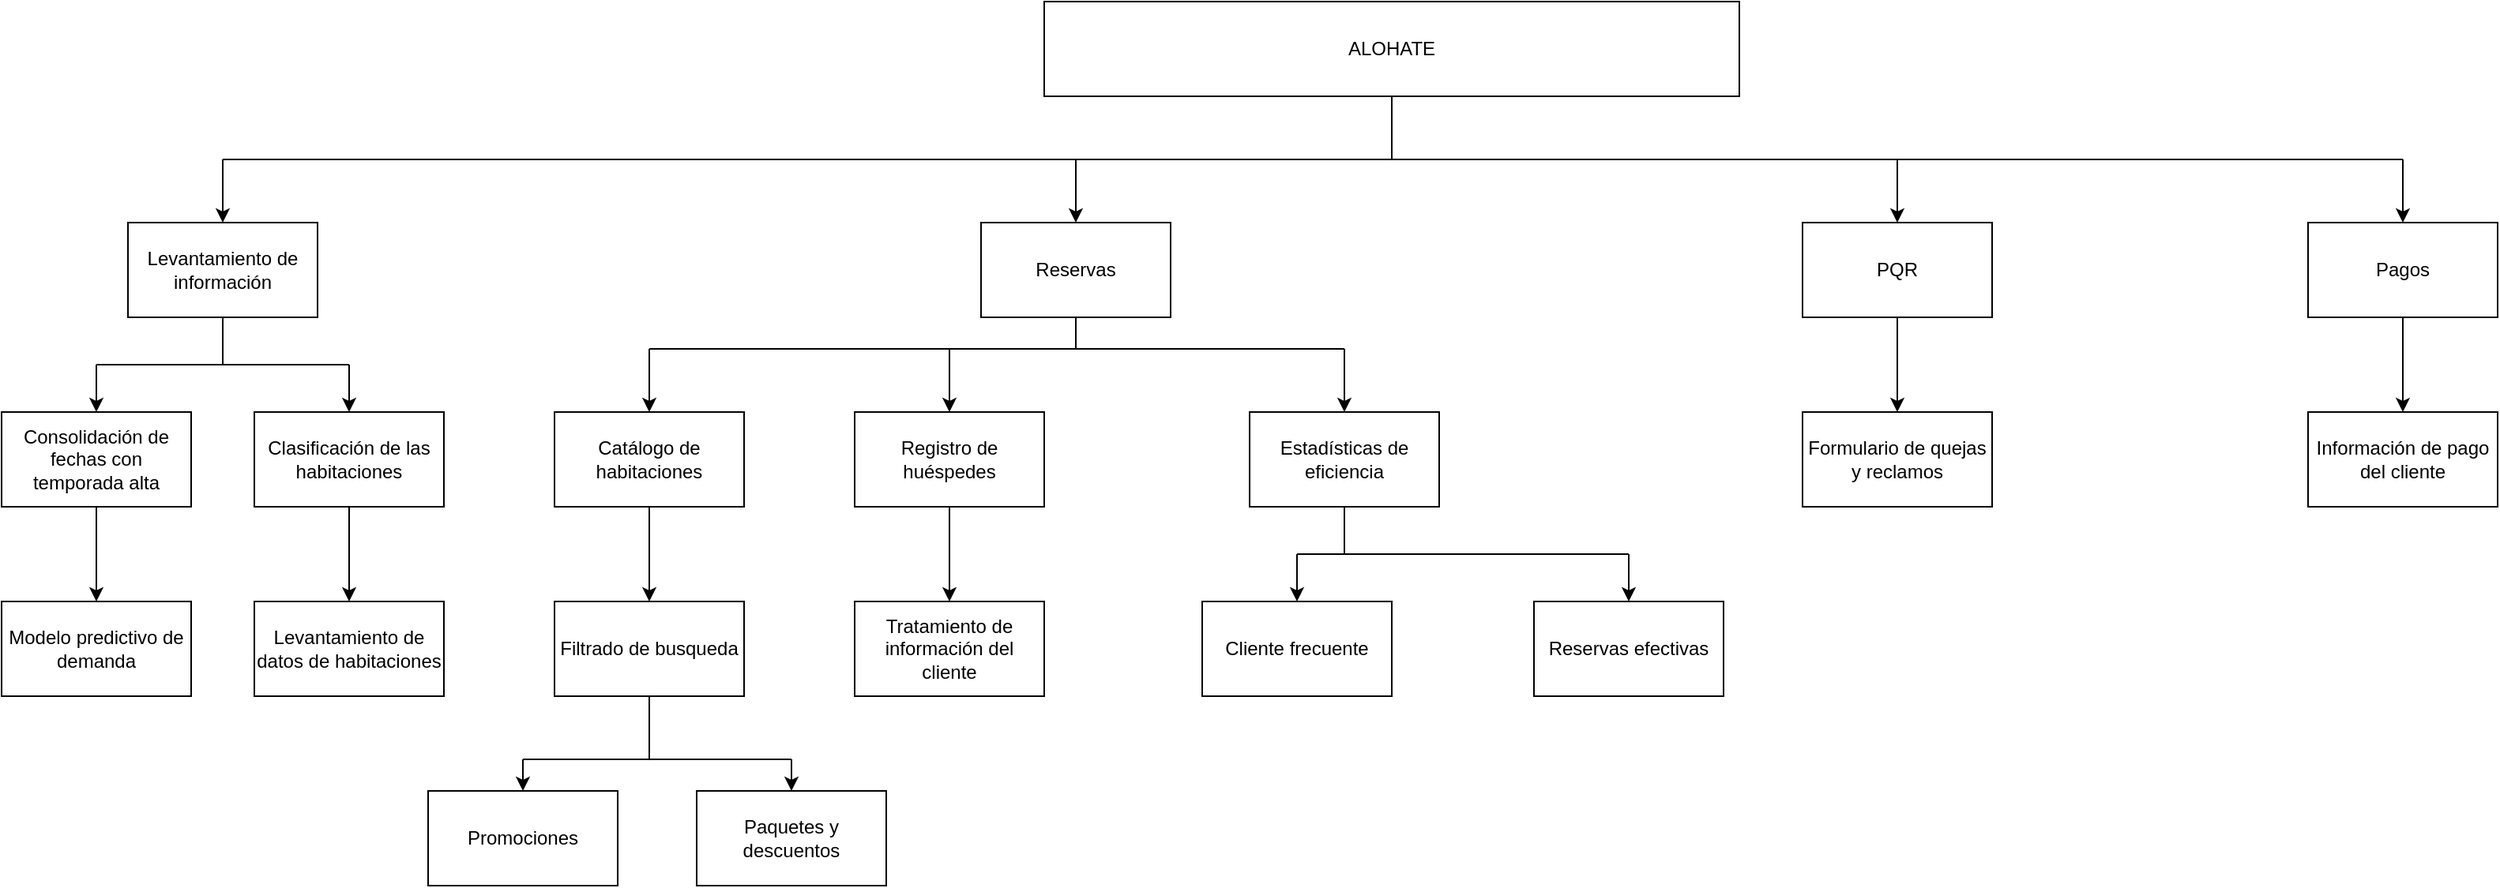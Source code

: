 <mxfile version="13.10.9" type="github">
  <diagram id="g56fb-FH7nUgIwlMhmsH" name="Page-1">
    <mxGraphModel dx="2557" dy="967" grid="1" gridSize="10" guides="1" tooltips="1" connect="1" arrows="1" fold="1" page="1" pageScale="1" pageWidth="827" pageHeight="1169" math="0" shadow="0">
      <root>
        <mxCell id="0" />
        <mxCell id="1" parent="0" />
        <mxCell id="1CutTWI0aoXsxCHtMrRW-9" value="ALOHATE" style="rounded=0;whiteSpace=wrap;html=1;" parent="1" vertex="1">
          <mxGeometry x="200" y="20" width="440" height="60" as="geometry" />
        </mxCell>
        <mxCell id="1CutTWI0aoXsxCHtMrRW-10" value="Levantamiento de información" style="rounded=0;whiteSpace=wrap;html=1;" parent="1" vertex="1">
          <mxGeometry x="-380" y="160" width="120" height="60" as="geometry" />
        </mxCell>
        <mxCell id="1CutTWI0aoXsxCHtMrRW-11" value="Consolidación de fechas con temporada alta" style="rounded=0;whiteSpace=wrap;html=1;" parent="1" vertex="1">
          <mxGeometry x="-460" y="280" width="120" height="60" as="geometry" />
        </mxCell>
        <mxCell id="1CutTWI0aoXsxCHtMrRW-13" value="Reservas" style="rounded=0;whiteSpace=wrap;html=1;" parent="1" vertex="1">
          <mxGeometry x="160" y="160" width="120" height="60" as="geometry" />
        </mxCell>
        <mxCell id="1CutTWI0aoXsxCHtMrRW-15" value="PQR" style="rounded=0;whiteSpace=wrap;html=1;" parent="1" vertex="1">
          <mxGeometry x="680" y="160" width="120" height="60" as="geometry" />
        </mxCell>
        <mxCell id="1CutTWI0aoXsxCHtMrRW-16" value="Pagos" style="rounded=0;whiteSpace=wrap;html=1;" parent="1" vertex="1">
          <mxGeometry x="1000" y="160" width="120" height="60" as="geometry" />
        </mxCell>
        <mxCell id="1CutTWI0aoXsxCHtMrRW-18" value="" style="endArrow=none;html=1;" parent="1" edge="1">
          <mxGeometry width="50" height="50" relative="1" as="geometry">
            <mxPoint x="-320" y="120" as="sourcePoint" />
            <mxPoint x="1060" y="120" as="targetPoint" />
          </mxGeometry>
        </mxCell>
        <mxCell id="1CutTWI0aoXsxCHtMrRW-19" value="" style="endArrow=classic;html=1;" parent="1" target="1CutTWI0aoXsxCHtMrRW-10" edge="1">
          <mxGeometry width="50" height="50" relative="1" as="geometry">
            <mxPoint x="-320" y="120" as="sourcePoint" />
            <mxPoint x="470" y="430" as="targetPoint" />
          </mxGeometry>
        </mxCell>
        <mxCell id="1CutTWI0aoXsxCHtMrRW-21" value="" style="endArrow=classic;html=1;entryX=0.5;entryY=0;entryDx=0;entryDy=0;" parent="1" target="1CutTWI0aoXsxCHtMrRW-13" edge="1">
          <mxGeometry width="50" height="50" relative="1" as="geometry">
            <mxPoint x="220" y="120" as="sourcePoint" />
            <mxPoint x="470" y="430" as="targetPoint" />
          </mxGeometry>
        </mxCell>
        <mxCell id="1CutTWI0aoXsxCHtMrRW-23" value="" style="endArrow=classic;html=1;entryX=0.5;entryY=0;entryDx=0;entryDy=0;" parent="1" target="1CutTWI0aoXsxCHtMrRW-15" edge="1">
          <mxGeometry width="50" height="50" relative="1" as="geometry">
            <mxPoint x="740" y="120" as="sourcePoint" />
            <mxPoint x="470" y="430" as="targetPoint" />
          </mxGeometry>
        </mxCell>
        <mxCell id="1CutTWI0aoXsxCHtMrRW-24" value="" style="endArrow=classic;html=1;entryX=0.5;entryY=0;entryDx=0;entryDy=0;" parent="1" target="1CutTWI0aoXsxCHtMrRW-16" edge="1">
          <mxGeometry width="50" height="50" relative="1" as="geometry">
            <mxPoint x="1060" y="120" as="sourcePoint" />
            <mxPoint x="470" y="430" as="targetPoint" />
          </mxGeometry>
        </mxCell>
        <mxCell id="qyfj6aw1LhSpT_rTpcPs-1" value="" style="endArrow=none;html=1;entryX=0.5;entryY=1;entryDx=0;entryDy=0;" edge="1" parent="1" target="1CutTWI0aoXsxCHtMrRW-9">
          <mxGeometry width="50" height="50" relative="1" as="geometry">
            <mxPoint x="420" y="120" as="sourcePoint" />
            <mxPoint x="460" y="240" as="targetPoint" />
          </mxGeometry>
        </mxCell>
        <mxCell id="qyfj6aw1LhSpT_rTpcPs-5" value="Modelo predictivo de demanda" style="rounded=0;whiteSpace=wrap;html=1;" vertex="1" parent="1">
          <mxGeometry x="-460" y="400" width="120" height="60" as="geometry" />
        </mxCell>
        <mxCell id="qyfj6aw1LhSpT_rTpcPs-6" value="" style="endArrow=classic;html=1;exitX=0.5;exitY=1;exitDx=0;exitDy=0;entryX=0.5;entryY=0;entryDx=0;entryDy=0;" edge="1" parent="1" source="1CutTWI0aoXsxCHtMrRW-11" target="qyfj6aw1LhSpT_rTpcPs-5">
          <mxGeometry width="50" height="50" relative="1" as="geometry">
            <mxPoint x="-60" y="410" as="sourcePoint" />
            <mxPoint x="20" y="350" as="targetPoint" />
          </mxGeometry>
        </mxCell>
        <mxCell id="qyfj6aw1LhSpT_rTpcPs-7" value="" style="endArrow=none;html=1;exitX=0.5;exitY=1;exitDx=0;exitDy=0;" edge="1" parent="1" source="1CutTWI0aoXsxCHtMrRW-10">
          <mxGeometry width="50" height="50" relative="1" as="geometry">
            <mxPoint x="280" y="290" as="sourcePoint" />
            <mxPoint x="-320" y="250" as="targetPoint" />
          </mxGeometry>
        </mxCell>
        <mxCell id="qyfj6aw1LhSpT_rTpcPs-8" value="" style="endArrow=none;html=1;" edge="1" parent="1">
          <mxGeometry width="50" height="50" relative="1" as="geometry">
            <mxPoint x="-400" y="250" as="sourcePoint" />
            <mxPoint x="-240" y="250" as="targetPoint" />
          </mxGeometry>
        </mxCell>
        <mxCell id="qyfj6aw1LhSpT_rTpcPs-11" value="" style="endArrow=classic;html=1;entryX=0.5;entryY=0;entryDx=0;entryDy=0;" edge="1" parent="1" target="1CutTWI0aoXsxCHtMrRW-11">
          <mxGeometry width="50" height="50" relative="1" as="geometry">
            <mxPoint x="-400" y="250" as="sourcePoint" />
            <mxPoint x="330" y="240" as="targetPoint" />
          </mxGeometry>
        </mxCell>
        <mxCell id="qyfj6aw1LhSpT_rTpcPs-13" value="" style="endArrow=classic;html=1;entryX=0.5;entryY=0;entryDx=0;entryDy=0;" edge="1" parent="1" target="qyfj6aw1LhSpT_rTpcPs-14">
          <mxGeometry width="50" height="50" relative="1" as="geometry">
            <mxPoint x="-240" y="250" as="sourcePoint" />
            <mxPoint x="10" y="280" as="targetPoint" />
          </mxGeometry>
        </mxCell>
        <mxCell id="qyfj6aw1LhSpT_rTpcPs-14" value="Clasificación de las habitaciones" style="rounded=0;whiteSpace=wrap;html=1;" vertex="1" parent="1">
          <mxGeometry x="-300" y="280" width="120" height="60" as="geometry" />
        </mxCell>
        <mxCell id="qyfj6aw1LhSpT_rTpcPs-16" value="" style="endArrow=classic;html=1;exitX=0.5;exitY=1;exitDx=0;exitDy=0;entryX=0.5;entryY=0;entryDx=0;entryDy=0;" edge="1" parent="1" source="qyfj6aw1LhSpT_rTpcPs-14" target="qyfj6aw1LhSpT_rTpcPs-17">
          <mxGeometry width="50" height="50" relative="1" as="geometry">
            <mxPoint x="280" y="460" as="sourcePoint" />
            <mxPoint x="20" y="400" as="targetPoint" />
          </mxGeometry>
        </mxCell>
        <mxCell id="qyfj6aw1LhSpT_rTpcPs-17" value="Levantamiento de datos de habitaciones" style="rounded=0;whiteSpace=wrap;html=1;" vertex="1" parent="1">
          <mxGeometry x="-300" y="400" width="120" height="60" as="geometry" />
        </mxCell>
        <mxCell id="qyfj6aw1LhSpT_rTpcPs-18" value="Registro de huéspedes" style="rounded=0;whiteSpace=wrap;html=1;" vertex="1" parent="1">
          <mxGeometry x="80" y="280" width="120" height="60" as="geometry" />
        </mxCell>
        <mxCell id="qyfj6aw1LhSpT_rTpcPs-20" value="Estadísticas de eficiencia" style="rounded=0;whiteSpace=wrap;html=1;" vertex="1" parent="1">
          <mxGeometry x="330" y="280" width="120" height="60" as="geometry" />
        </mxCell>
        <mxCell id="qyfj6aw1LhSpT_rTpcPs-21" value="" style="endArrow=none;html=1;" edge="1" parent="1">
          <mxGeometry width="50" height="50" relative="1" as="geometry">
            <mxPoint x="-50" y="240" as="sourcePoint" />
            <mxPoint x="390" y="240" as="targetPoint" />
          </mxGeometry>
        </mxCell>
        <mxCell id="qyfj6aw1LhSpT_rTpcPs-22" value="" style="endArrow=none;html=1;entryX=0.5;entryY=1;entryDx=0;entryDy=0;" edge="1" parent="1" target="1CutTWI0aoXsxCHtMrRW-13">
          <mxGeometry width="50" height="50" relative="1" as="geometry">
            <mxPoint x="220" y="240" as="sourcePoint" />
            <mxPoint x="120" y="250" as="targetPoint" />
          </mxGeometry>
        </mxCell>
        <mxCell id="qyfj6aw1LhSpT_rTpcPs-23" value="" style="endArrow=classic;html=1;entryX=0.5;entryY=0;entryDx=0;entryDy=0;" edge="1" parent="1" target="qyfj6aw1LhSpT_rTpcPs-18">
          <mxGeometry width="50" height="50" relative="1" as="geometry">
            <mxPoint x="140" y="240" as="sourcePoint" />
            <mxPoint x="120" y="250" as="targetPoint" />
          </mxGeometry>
        </mxCell>
        <mxCell id="qyfj6aw1LhSpT_rTpcPs-24" value="" style="endArrow=classic;html=1;entryX=0.5;entryY=0;entryDx=0;entryDy=0;" edge="1" parent="1" target="qyfj6aw1LhSpT_rTpcPs-20">
          <mxGeometry width="50" height="50" relative="1" as="geometry">
            <mxPoint x="390" y="240" as="sourcePoint" />
            <mxPoint x="120" y="250" as="targetPoint" />
          </mxGeometry>
        </mxCell>
        <mxCell id="qyfj6aw1LhSpT_rTpcPs-27" value="Cliente frecuente" style="rounded=0;whiteSpace=wrap;html=1;" vertex="1" parent="1">
          <mxGeometry x="300" y="400" width="120" height="60" as="geometry" />
        </mxCell>
        <mxCell id="qyfj6aw1LhSpT_rTpcPs-28" value="Reservas efectivas" style="rounded=0;whiteSpace=wrap;html=1;" vertex="1" parent="1">
          <mxGeometry x="510" y="400" width="120" height="60" as="geometry" />
        </mxCell>
        <mxCell id="qyfj6aw1LhSpT_rTpcPs-30" value="" style="endArrow=classic;html=1;entryX=0.5;entryY=0;entryDx=0;entryDy=0;" edge="1" parent="1" target="qyfj6aw1LhSpT_rTpcPs-27">
          <mxGeometry width="50" height="50" relative="1" as="geometry">
            <mxPoint x="360" y="370" as="sourcePoint" />
            <mxPoint x="120" y="270" as="targetPoint" />
          </mxGeometry>
        </mxCell>
        <mxCell id="qyfj6aw1LhSpT_rTpcPs-33" value="" style="endArrow=none;html=1;exitX=0.5;exitY=1;exitDx=0;exitDy=0;" edge="1" parent="1" source="qyfj6aw1LhSpT_rTpcPs-20">
          <mxGeometry width="50" height="50" relative="1" as="geometry">
            <mxPoint x="410" y="230" as="sourcePoint" />
            <mxPoint x="390" y="370" as="targetPoint" />
          </mxGeometry>
        </mxCell>
        <mxCell id="qyfj6aw1LhSpT_rTpcPs-34" value="Promociones" style="rounded=0;whiteSpace=wrap;html=1;" vertex="1" parent="1">
          <mxGeometry x="-190" y="520" width="120" height="60" as="geometry" />
        </mxCell>
        <mxCell id="qyfj6aw1LhSpT_rTpcPs-35" value="Paquetes y descuentos" style="rounded=0;whiteSpace=wrap;html=1;" vertex="1" parent="1">
          <mxGeometry x="-20" y="520" width="120" height="60" as="geometry" />
        </mxCell>
        <mxCell id="qyfj6aw1LhSpT_rTpcPs-36" value="Tratamiento de información del cliente" style="rounded=0;whiteSpace=wrap;html=1;" vertex="1" parent="1">
          <mxGeometry x="80" y="400" width="120" height="60" as="geometry" />
        </mxCell>
        <mxCell id="qyfj6aw1LhSpT_rTpcPs-37" value="" style="endArrow=classic;html=1;entryX=0.5;entryY=0;entryDx=0;entryDy=0;exitX=0.5;exitY=1;exitDx=0;exitDy=0;" edge="1" parent="1" source="qyfj6aw1LhSpT_rTpcPs-18" target="qyfj6aw1LhSpT_rTpcPs-36">
          <mxGeometry width="50" height="50" relative="1" as="geometry">
            <mxPoint x="-70" y="370" as="sourcePoint" />
            <mxPoint x="110" y="260" as="targetPoint" />
          </mxGeometry>
        </mxCell>
        <mxCell id="qyfj6aw1LhSpT_rTpcPs-42" value="Catálogo de habitaciones" style="rounded=0;whiteSpace=wrap;html=1;" vertex="1" parent="1">
          <mxGeometry x="-110" y="280" width="120" height="60" as="geometry" />
        </mxCell>
        <mxCell id="qyfj6aw1LhSpT_rTpcPs-44" value="" style="endArrow=classic;html=1;" edge="1" parent="1" target="qyfj6aw1LhSpT_rTpcPs-42">
          <mxGeometry width="50" height="50" relative="1" as="geometry">
            <mxPoint x="-50" y="240" as="sourcePoint" />
            <mxPoint x="210" y="300" as="targetPoint" />
          </mxGeometry>
        </mxCell>
        <mxCell id="qyfj6aw1LhSpT_rTpcPs-45" value="Filtrado de busqueda" style="rounded=0;whiteSpace=wrap;html=1;" vertex="1" parent="1">
          <mxGeometry x="-110" y="400" width="120" height="60" as="geometry" />
        </mxCell>
        <mxCell id="qyfj6aw1LhSpT_rTpcPs-46" value="" style="endArrow=classic;html=1;entryX=0.5;entryY=0;entryDx=0;entryDy=0;" edge="1" parent="1" target="qyfj6aw1LhSpT_rTpcPs-28">
          <mxGeometry width="50" height="50" relative="1" as="geometry">
            <mxPoint x="570" y="370" as="sourcePoint" />
            <mxPoint x="250" y="300" as="targetPoint" />
          </mxGeometry>
        </mxCell>
        <mxCell id="qyfj6aw1LhSpT_rTpcPs-47" value="" style="endArrow=none;html=1;" edge="1" parent="1">
          <mxGeometry width="50" height="50" relative="1" as="geometry">
            <mxPoint x="360" y="370" as="sourcePoint" />
            <mxPoint x="570" y="370" as="targetPoint" />
          </mxGeometry>
        </mxCell>
        <mxCell id="qyfj6aw1LhSpT_rTpcPs-50" value="" style="endArrow=classic;html=1;exitX=0.5;exitY=1;exitDx=0;exitDy=0;entryX=0.5;entryY=0;entryDx=0;entryDy=0;" edge="1" parent="1" source="qyfj6aw1LhSpT_rTpcPs-42" target="qyfj6aw1LhSpT_rTpcPs-45">
          <mxGeometry width="50" height="50" relative="1" as="geometry">
            <mxPoint x="210" y="630" as="sourcePoint" />
            <mxPoint x="260" y="580" as="targetPoint" />
          </mxGeometry>
        </mxCell>
        <mxCell id="qyfj6aw1LhSpT_rTpcPs-51" value="" style="endArrow=classic;html=1;" edge="1" parent="1" target="qyfj6aw1LhSpT_rTpcPs-34">
          <mxGeometry width="50" height="50" relative="1" as="geometry">
            <mxPoint x="-130" y="500" as="sourcePoint" />
            <mxPoint x="260" y="580" as="targetPoint" />
          </mxGeometry>
        </mxCell>
        <mxCell id="qyfj6aw1LhSpT_rTpcPs-52" value="" style="endArrow=classic;html=1;entryX=0.5;entryY=0;entryDx=0;entryDy=0;" edge="1" parent="1" target="qyfj6aw1LhSpT_rTpcPs-35">
          <mxGeometry width="50" height="50" relative="1" as="geometry">
            <mxPoint x="40" y="500" as="sourcePoint" />
            <mxPoint x="-120" y="530" as="targetPoint" />
          </mxGeometry>
        </mxCell>
        <mxCell id="qyfj6aw1LhSpT_rTpcPs-55" value="" style="endArrow=none;html=1;" edge="1" parent="1">
          <mxGeometry width="50" height="50" relative="1" as="geometry">
            <mxPoint x="-130" y="500" as="sourcePoint" />
            <mxPoint x="40" y="500" as="targetPoint" />
          </mxGeometry>
        </mxCell>
        <mxCell id="qyfj6aw1LhSpT_rTpcPs-56" value="" style="endArrow=none;html=1;exitX=0.5;exitY=1;exitDx=0;exitDy=0;" edge="1" parent="1" source="qyfj6aw1LhSpT_rTpcPs-45">
          <mxGeometry width="50" height="50" relative="1" as="geometry">
            <mxPoint x="-80" y="480" as="sourcePoint" />
            <mxPoint x="-50" y="500" as="targetPoint" />
          </mxGeometry>
        </mxCell>
        <mxCell id="qyfj6aw1LhSpT_rTpcPs-57" value="Formulario de quejas y reclamos" style="rounded=0;whiteSpace=wrap;html=1;" vertex="1" parent="1">
          <mxGeometry x="680" y="280" width="120" height="60" as="geometry" />
        </mxCell>
        <mxCell id="qyfj6aw1LhSpT_rTpcPs-58" value="Información de pago del cliente" style="rounded=0;whiteSpace=wrap;html=1;" vertex="1" parent="1">
          <mxGeometry x="1000" y="280" width="120" height="60" as="geometry" />
        </mxCell>
        <mxCell id="qyfj6aw1LhSpT_rTpcPs-59" value="" style="endArrow=classic;html=1;exitX=0.5;exitY=1;exitDx=0;exitDy=0;entryX=0.5;entryY=0;entryDx=0;entryDy=0;" edge="1" parent="1" source="1CutTWI0aoXsxCHtMrRW-15" target="qyfj6aw1LhSpT_rTpcPs-57">
          <mxGeometry width="50" height="50" relative="1" as="geometry">
            <mxPoint x="740" y="420" as="sourcePoint" />
            <mxPoint x="790" y="370" as="targetPoint" />
          </mxGeometry>
        </mxCell>
        <mxCell id="qyfj6aw1LhSpT_rTpcPs-60" value="" style="endArrow=classic;html=1;entryX=0.5;entryY=0;entryDx=0;entryDy=0;exitX=0.5;exitY=1;exitDx=0;exitDy=0;" edge="1" parent="1" source="1CutTWI0aoXsxCHtMrRW-16" target="qyfj6aw1LhSpT_rTpcPs-58">
          <mxGeometry width="50" height="50" relative="1" as="geometry">
            <mxPoint x="740" y="420" as="sourcePoint" />
            <mxPoint x="790" y="370" as="targetPoint" />
          </mxGeometry>
        </mxCell>
      </root>
    </mxGraphModel>
  </diagram>
</mxfile>
